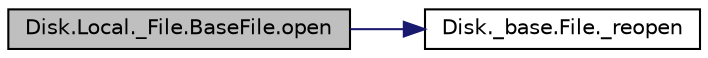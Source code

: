 digraph "Disk.Local._File.BaseFile.open"
{
 // INTERACTIVE_SVG=YES
  bgcolor="transparent";
  edge [fontname="Helvetica",fontsize="10",labelfontname="Helvetica",labelfontsize="10"];
  node [fontname="Helvetica",fontsize="10",shape=record];
  rankdir="LR";
  Node1 [label="Disk.Local._File.BaseFile.open",height=0.2,width=0.4,color="black", fillcolor="grey75", style="filled" fontcolor="black"];
  Node1 -> Node2 [color="midnightblue",fontsize="10",style="solid",fontname="Helvetica"];
  Node2 [label="Disk._base.File._reopen",height=0.2,width=0.4,color="black",URL="$class_disk_1_1__base_1_1_file.html#a580698496882f925242a1b81d3a4b040"];
}
